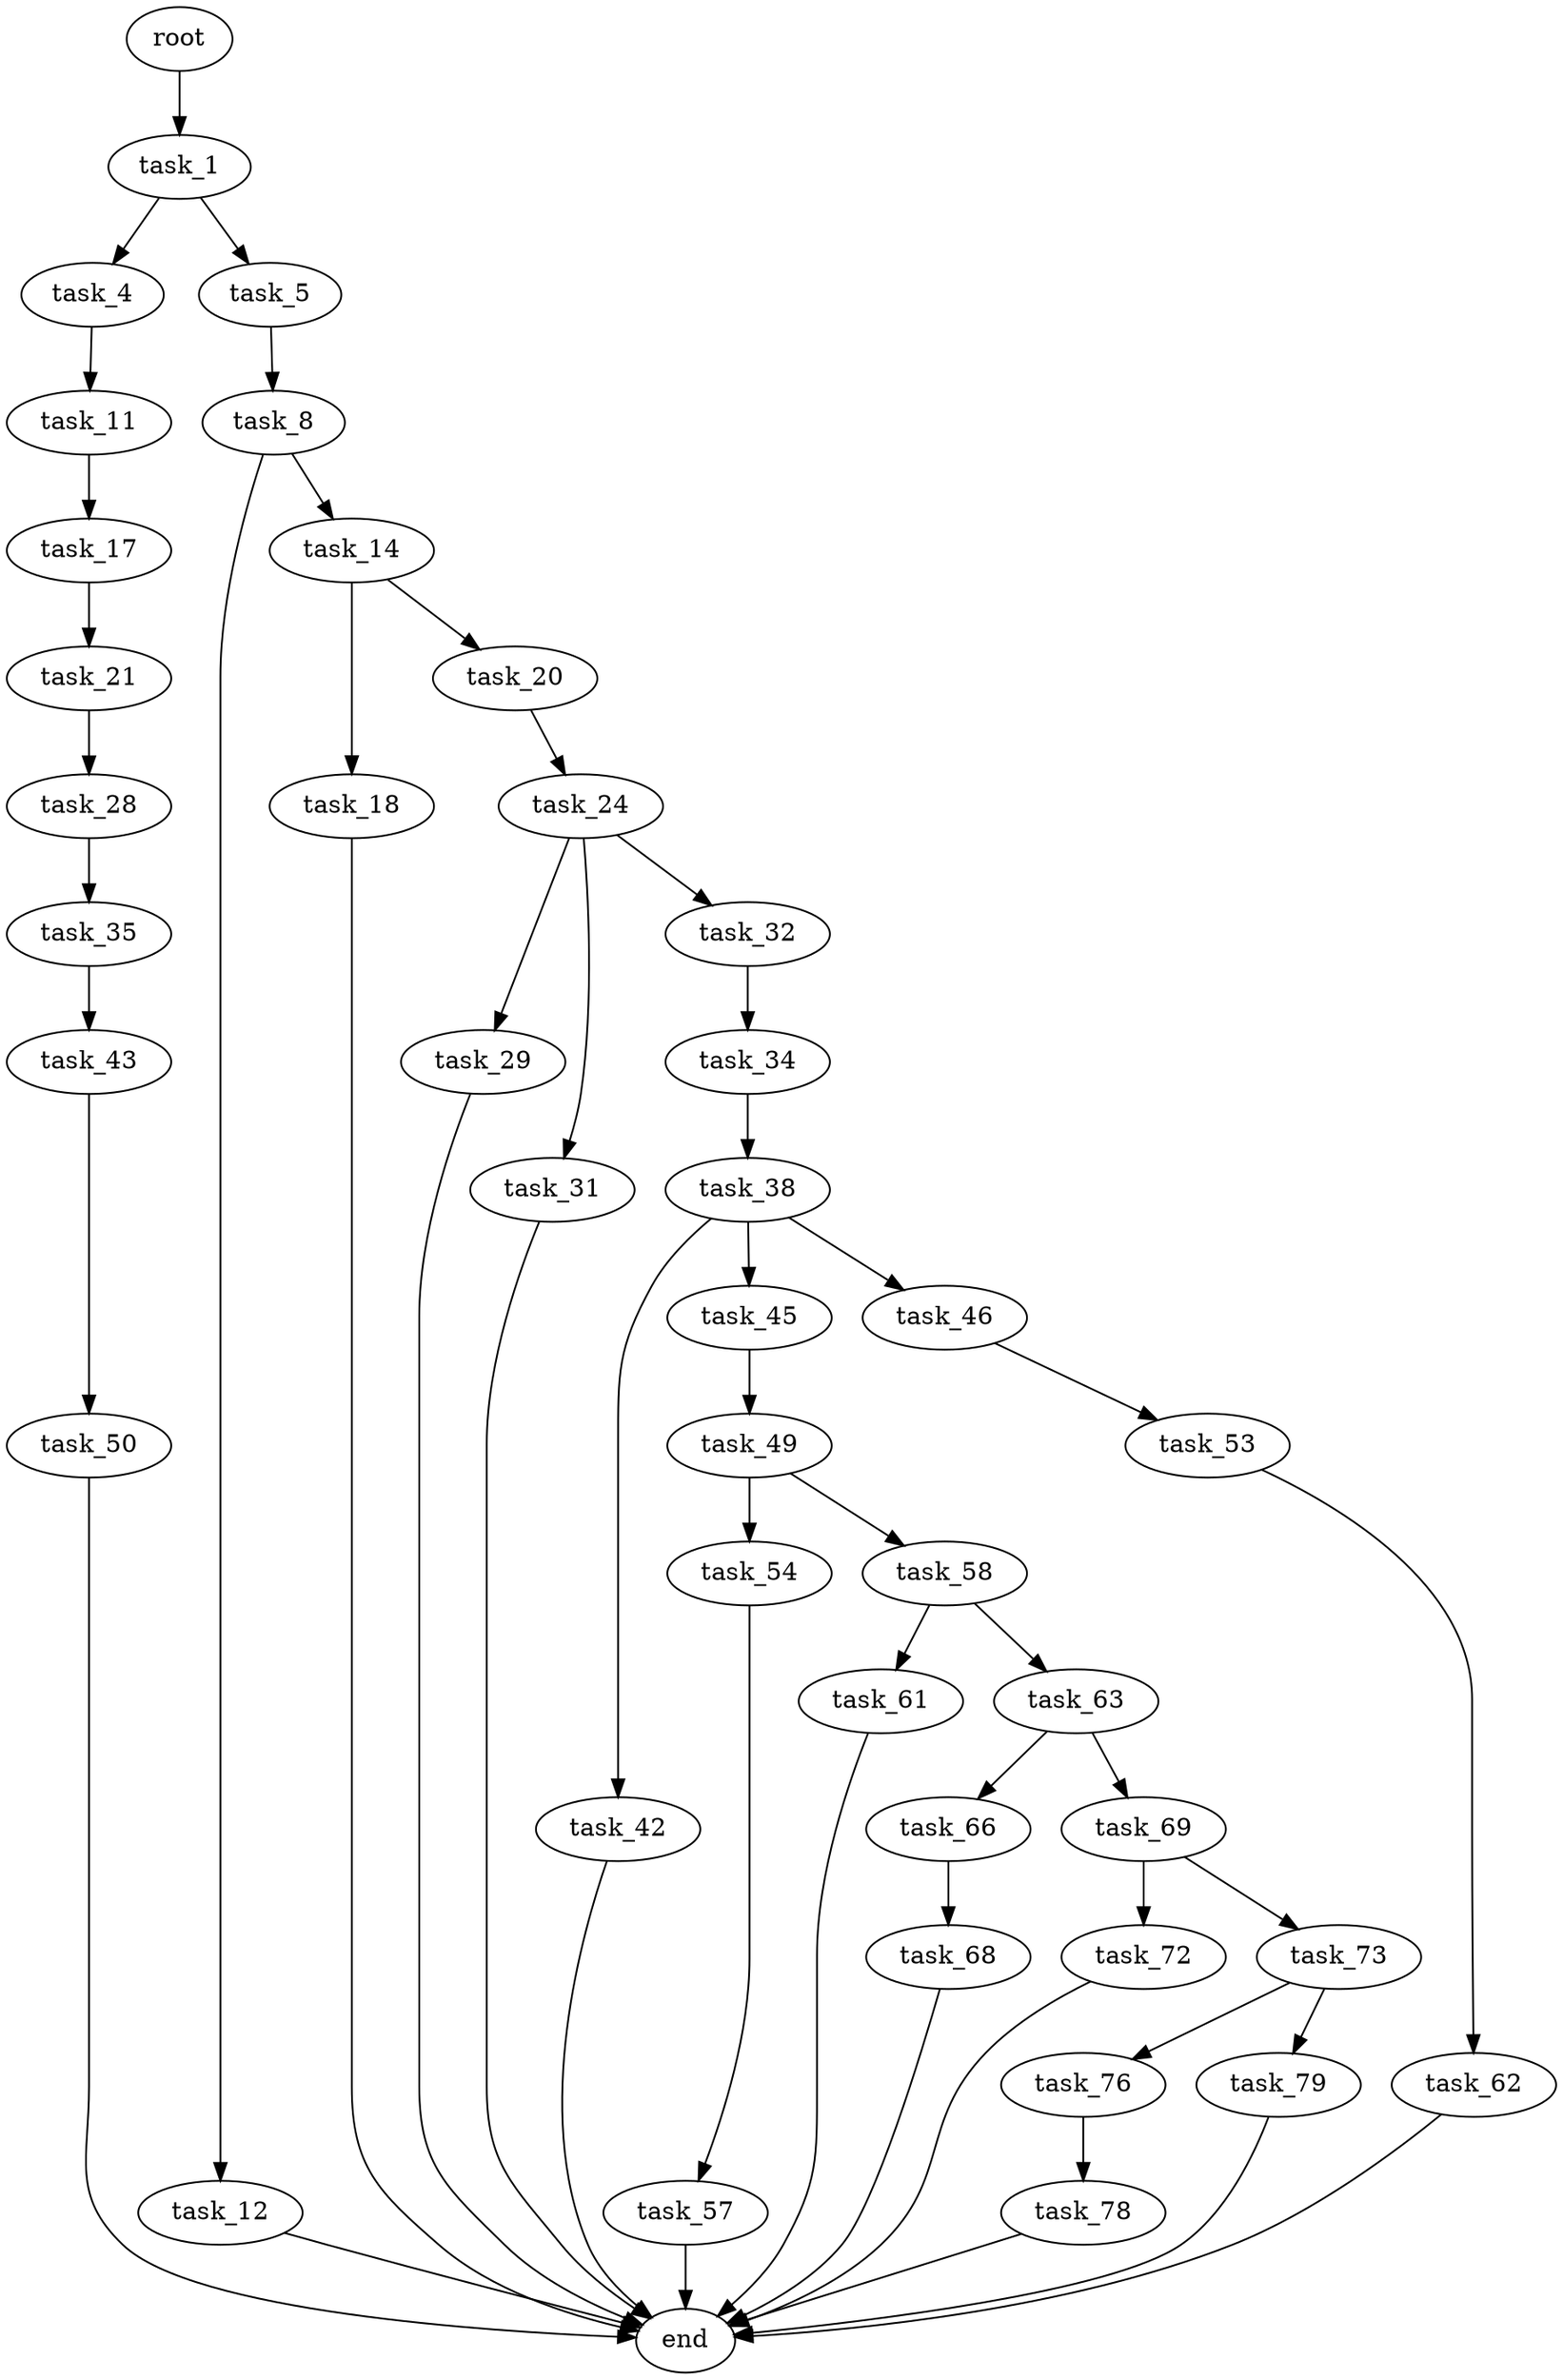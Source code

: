 digraph G {
  root [size="0.000000"];
  task_1 [size="782757789696.000000"];
  task_4 [size="22120059047.000000"];
  task_5 [size="8589934592.000000"];
  task_11 [size="509690061.000000"];
  task_8 [size="24171458485.000000"];
  task_12 [size="368293445632.000000"];
  task_14 [size="205430191454.000000"];
  task_17 [size="37771044390.000000"];
  end [size="0.000000"];
  task_18 [size="26045532609.000000"];
  task_20 [size="5453942722.000000"];
  task_21 [size="134217728000.000000"];
  task_24 [size="50002800546.000000"];
  task_28 [size="895629548875.000000"];
  task_29 [size="7048691550.000000"];
  task_31 [size="31360671481.000000"];
  task_32 [size="7653604942.000000"];
  task_35 [size="15777046162.000000"];
  task_34 [size="368293445632.000000"];
  task_38 [size="14330869597.000000"];
  task_43 [size="230442349554.000000"];
  task_42 [size="171788191952.000000"];
  task_45 [size="425091126169.000000"];
  task_46 [size="11124958328.000000"];
  task_50 [size="19340770516.000000"];
  task_49 [size="9019183897.000000"];
  task_53 [size="134217728000.000000"];
  task_54 [size="363650115.000000"];
  task_58 [size="134217728000.000000"];
  task_62 [size="104312876723.000000"];
  task_57 [size="549755813888.000000"];
  task_61 [size="7851076814.000000"];
  task_63 [size="1661048411.000000"];
  task_66 [size="782757789696.000000"];
  task_69 [size="1073741824000.000000"];
  task_68 [size="346125102339.000000"];
  task_72 [size="19653008986.000000"];
  task_73 [size="299998683283.000000"];
  task_76 [size="277671547746.000000"];
  task_79 [size="1073741824000.000000"];
  task_78 [size="9523932154.000000"];

  root -> task_1 [size="1.000000"];
  task_1 -> task_4 [size="679477248.000000"];
  task_1 -> task_5 [size="679477248.000000"];
  task_4 -> task_11 [size="838860800.000000"];
  task_5 -> task_8 [size="33554432.000000"];
  task_11 -> task_17 [size="33554432.000000"];
  task_8 -> task_12 [size="411041792.000000"];
  task_8 -> task_14 [size="411041792.000000"];
  task_12 -> end [size="1.000000"];
  task_14 -> task_18 [size="209715200.000000"];
  task_14 -> task_20 [size="209715200.000000"];
  task_17 -> task_21 [size="679477248.000000"];
  task_18 -> end [size="1.000000"];
  task_20 -> task_24 [size="134217728.000000"];
  task_21 -> task_28 [size="209715200.000000"];
  task_24 -> task_29 [size="75497472.000000"];
  task_24 -> task_31 [size="75497472.000000"];
  task_24 -> task_32 [size="75497472.000000"];
  task_28 -> task_35 [size="679477248.000000"];
  task_29 -> end [size="1.000000"];
  task_31 -> end [size="1.000000"];
  task_32 -> task_34 [size="679477248.000000"];
  task_35 -> task_43 [size="301989888.000000"];
  task_34 -> task_38 [size="411041792.000000"];
  task_38 -> task_42 [size="33554432.000000"];
  task_38 -> task_45 [size="33554432.000000"];
  task_38 -> task_46 [size="33554432.000000"];
  task_43 -> task_50 [size="209715200.000000"];
  task_42 -> end [size="1.000000"];
  task_45 -> task_49 [size="301989888.000000"];
  task_46 -> task_53 [size="209715200.000000"];
  task_50 -> end [size="1.000000"];
  task_49 -> task_54 [size="301989888.000000"];
  task_49 -> task_58 [size="301989888.000000"];
  task_53 -> task_62 [size="209715200.000000"];
  task_54 -> task_57 [size="33554432.000000"];
  task_58 -> task_61 [size="209715200.000000"];
  task_58 -> task_63 [size="209715200.000000"];
  task_62 -> end [size="1.000000"];
  task_57 -> end [size="1.000000"];
  task_61 -> end [size="1.000000"];
  task_63 -> task_66 [size="75497472.000000"];
  task_63 -> task_69 [size="75497472.000000"];
  task_66 -> task_68 [size="679477248.000000"];
  task_69 -> task_72 [size="838860800.000000"];
  task_69 -> task_73 [size="838860800.000000"];
  task_68 -> end [size="1.000000"];
  task_72 -> end [size="1.000000"];
  task_73 -> task_76 [size="209715200.000000"];
  task_73 -> task_79 [size="209715200.000000"];
  task_76 -> task_78 [size="209715200.000000"];
  task_79 -> end [size="1.000000"];
  task_78 -> end [size="1.000000"];
}
